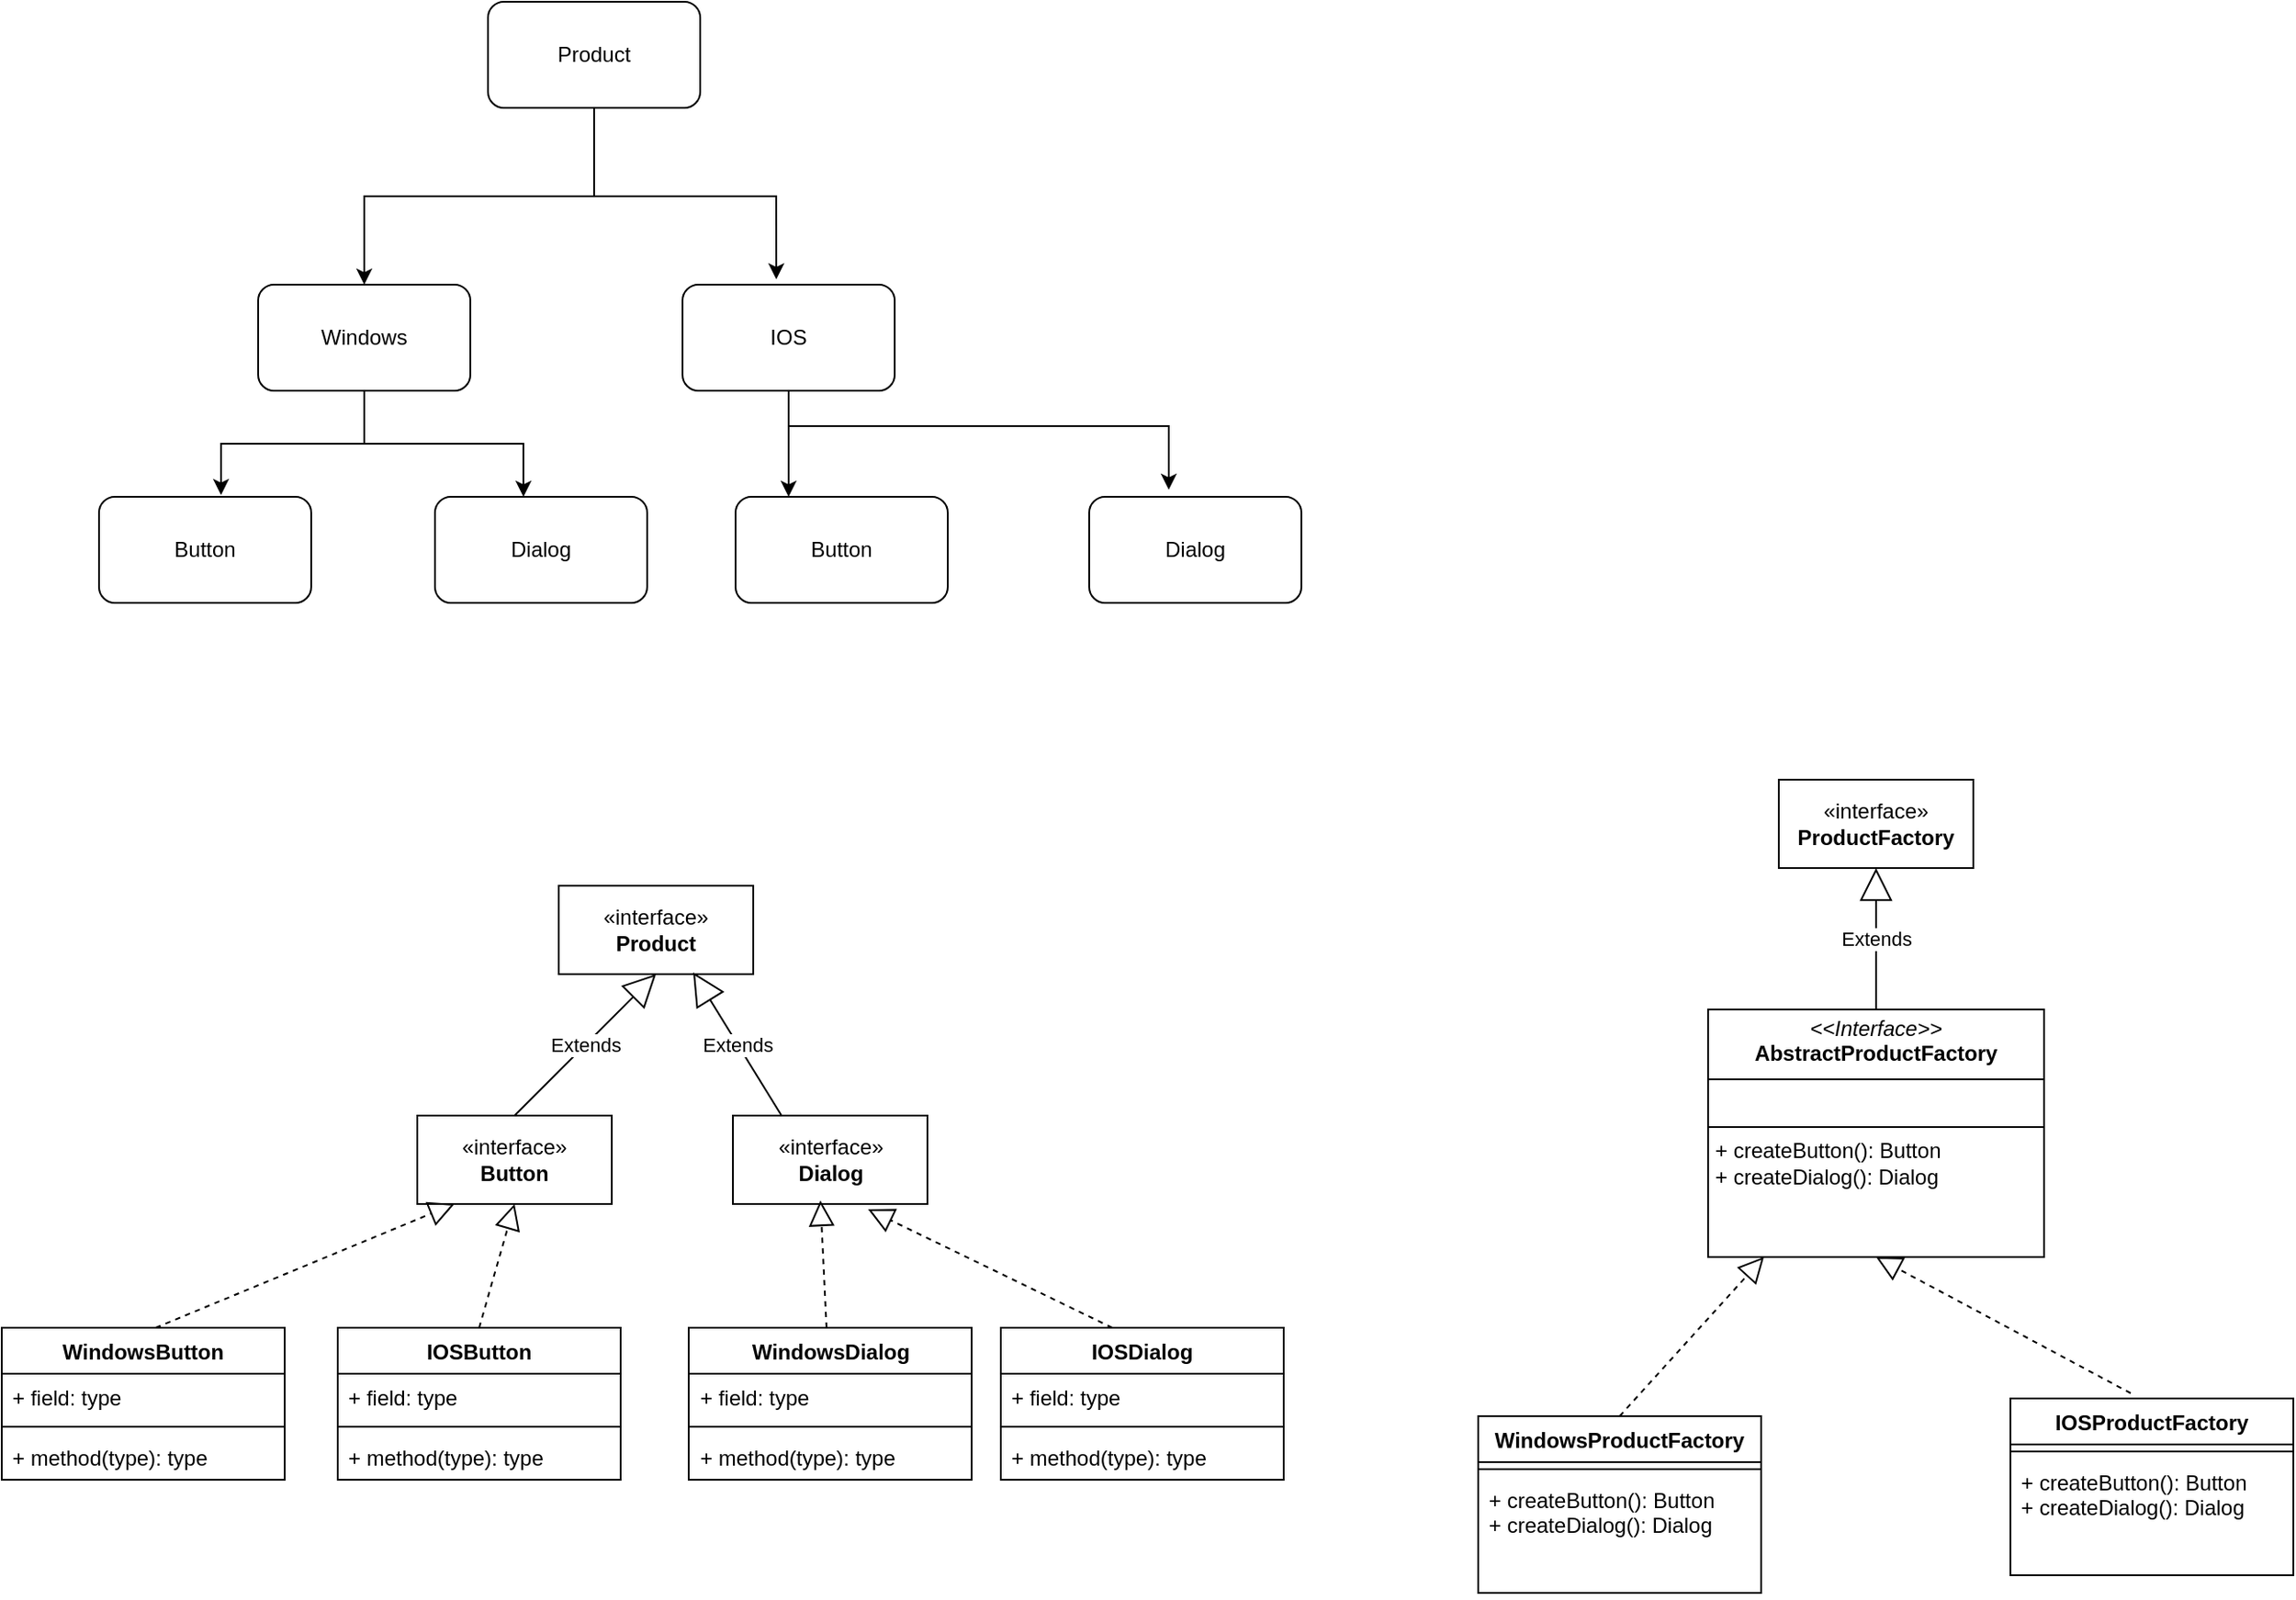 <mxfile version="22.1.22" type="embed" pages="2">
  <diagram name="Page-1" id="c0AX4I62sJQv-F1P4pSt">
    <mxGraphModel dx="1424" dy="1075" grid="1" gridSize="10" guides="1" tooltips="1" connect="1" arrows="1" fold="1" page="1" pageScale="1" pageWidth="827" pageHeight="1169" math="0" shadow="0">
      <root>
        <mxCell id="0" />
        <mxCell id="1" parent="0" />
        <mxCell id="D9j3uJAtiUEWLjG-KzUO-1" value="WindowsProductFactory" style="swimlane;fontStyle=1;align=center;verticalAlign=top;childLayout=stackLayout;horizontal=1;startSize=26;horizontalStack=0;resizeParent=1;resizeParentMax=0;resizeLast=0;collapsible=1;marginBottom=0;whiteSpace=wrap;html=1;" parent="1" vertex="1">
          <mxGeometry x="860" y="860" width="160" height="100" as="geometry" />
        </mxCell>
        <mxCell id="D9j3uJAtiUEWLjG-KzUO-3" value="" style="line;strokeWidth=1;fillColor=none;align=left;verticalAlign=middle;spacingTop=-1;spacingLeft=3;spacingRight=3;rotatable=0;labelPosition=right;points=[];portConstraint=eastwest;strokeColor=inherit;" parent="D9j3uJAtiUEWLjG-KzUO-1" vertex="1">
          <mxGeometry y="26" width="160" height="8" as="geometry" />
        </mxCell>
        <mxCell id="D9j3uJAtiUEWLjG-KzUO-4" value="+ createButton(): Button&lt;br&gt;+ createDialog(): Dialog" style="text;strokeColor=none;fillColor=none;align=left;verticalAlign=top;spacingLeft=4;spacingRight=4;overflow=hidden;rotatable=0;points=[[0,0.5],[1,0.5]];portConstraint=eastwest;whiteSpace=wrap;html=1;" parent="D9j3uJAtiUEWLjG-KzUO-1" vertex="1">
          <mxGeometry y="34" width="160" height="66" as="geometry" />
        </mxCell>
        <mxCell id="D9j3uJAtiUEWLjG-KzUO-5" value="«interface»&lt;br&gt;&lt;b&gt;Product&lt;/b&gt;" style="html=1;whiteSpace=wrap;" parent="1" vertex="1">
          <mxGeometry x="340" y="560" width="110" height="50" as="geometry" />
        </mxCell>
        <mxCell id="D9j3uJAtiUEWLjG-KzUO-6" value="Button" style="rounded=1;whiteSpace=wrap;html=1;" parent="1" vertex="1">
          <mxGeometry x="440" y="340" width="120" height="60" as="geometry" />
        </mxCell>
        <mxCell id="D9j3uJAtiUEWLjG-KzUO-9" value="" style="edgeStyle=orthogonalEdgeStyle;rounded=0;orthogonalLoop=1;jettySize=auto;html=1;" parent="1" source="D9j3uJAtiUEWLjG-KzUO-7" target="D9j3uJAtiUEWLjG-KzUO-8" edge="1">
          <mxGeometry relative="1" as="geometry">
            <Array as="points">
              <mxPoint x="360" y="170" />
              <mxPoint x="230" y="170" />
            </Array>
          </mxGeometry>
        </mxCell>
        <mxCell id="D9j3uJAtiUEWLjG-KzUO-10" style="edgeStyle=orthogonalEdgeStyle;rounded=0;orthogonalLoop=1;jettySize=auto;html=1;entryX=0.442;entryY=-0.05;entryDx=0;entryDy=0;entryPerimeter=0;" parent="1" source="D9j3uJAtiUEWLjG-KzUO-7" target="D9j3uJAtiUEWLjG-KzUO-12" edge="1">
          <mxGeometry relative="1" as="geometry">
            <mxPoint x="460" y="200" as="targetPoint" />
          </mxGeometry>
        </mxCell>
        <mxCell id="D9j3uJAtiUEWLjG-KzUO-7" value="Product" style="rounded=1;whiteSpace=wrap;html=1;" parent="1" vertex="1">
          <mxGeometry x="300" y="60" width="120" height="60" as="geometry" />
        </mxCell>
        <mxCell id="D9j3uJAtiUEWLjG-KzUO-8" value="Windows" style="rounded=1;whiteSpace=wrap;html=1;" parent="1" vertex="1">
          <mxGeometry x="170" y="220" width="120" height="60" as="geometry" />
        </mxCell>
        <mxCell id="D9j3uJAtiUEWLjG-KzUO-19" style="edgeStyle=orthogonalEdgeStyle;rounded=0;orthogonalLoop=1;jettySize=auto;html=1;entryX=0.25;entryY=0;entryDx=0;entryDy=0;" parent="1" source="D9j3uJAtiUEWLjG-KzUO-12" target="D9j3uJAtiUEWLjG-KzUO-6" edge="1">
          <mxGeometry relative="1" as="geometry" />
        </mxCell>
        <mxCell id="D9j3uJAtiUEWLjG-KzUO-12" value="IOS" style="rounded=1;whiteSpace=wrap;html=1;" parent="1" vertex="1">
          <mxGeometry x="410" y="220" width="120" height="60" as="geometry" />
        </mxCell>
        <mxCell id="D9j3uJAtiUEWLjG-KzUO-13" value="Button" style="rounded=1;whiteSpace=wrap;html=1;" parent="1" vertex="1">
          <mxGeometry x="80" y="340" width="120" height="60" as="geometry" />
        </mxCell>
        <mxCell id="D9j3uJAtiUEWLjG-KzUO-14" value="Dialog" style="rounded=1;whiteSpace=wrap;html=1;" parent="1" vertex="1">
          <mxGeometry x="270" y="340" width="120" height="60" as="geometry" />
        </mxCell>
        <mxCell id="D9j3uJAtiUEWLjG-KzUO-15" value="Dialog" style="rounded=1;whiteSpace=wrap;html=1;" parent="1" vertex="1">
          <mxGeometry x="640" y="340" width="120" height="60" as="geometry" />
        </mxCell>
        <mxCell id="D9j3uJAtiUEWLjG-KzUO-16" style="edgeStyle=orthogonalEdgeStyle;rounded=0;orthogonalLoop=1;jettySize=auto;html=1;entryX=0.575;entryY=-0.017;entryDx=0;entryDy=0;entryPerimeter=0;" parent="1" source="D9j3uJAtiUEWLjG-KzUO-8" target="D9j3uJAtiUEWLjG-KzUO-13" edge="1">
          <mxGeometry relative="1" as="geometry" />
        </mxCell>
        <mxCell id="D9j3uJAtiUEWLjG-KzUO-17" style="edgeStyle=orthogonalEdgeStyle;rounded=0;orthogonalLoop=1;jettySize=auto;html=1;entryX=0.417;entryY=0;entryDx=0;entryDy=0;entryPerimeter=0;" parent="1" source="D9j3uJAtiUEWLjG-KzUO-8" target="D9j3uJAtiUEWLjG-KzUO-14" edge="1">
          <mxGeometry relative="1" as="geometry" />
        </mxCell>
        <mxCell id="D9j3uJAtiUEWLjG-KzUO-18" style="edgeStyle=orthogonalEdgeStyle;rounded=0;orthogonalLoop=1;jettySize=auto;html=1;entryX=0.375;entryY=-0.067;entryDx=0;entryDy=0;entryPerimeter=0;" parent="1" source="D9j3uJAtiUEWLjG-KzUO-12" target="D9j3uJAtiUEWLjG-KzUO-15" edge="1">
          <mxGeometry relative="1" as="geometry">
            <Array as="points">
              <mxPoint x="470" y="300" />
              <mxPoint x="685" y="300" />
            </Array>
          </mxGeometry>
        </mxCell>
        <mxCell id="D9j3uJAtiUEWLjG-KzUO-20" value="«interface»&lt;br&gt;&lt;b&gt;ProductFactory&lt;/b&gt;" style="html=1;whiteSpace=wrap;" parent="1" vertex="1">
          <mxGeometry x="1030" y="500" width="110" height="50" as="geometry" />
        </mxCell>
        <mxCell id="D9j3uJAtiUEWLjG-KzUO-26" value="IOSProductFactory" style="swimlane;fontStyle=1;align=center;verticalAlign=top;childLayout=stackLayout;horizontal=1;startSize=26;horizontalStack=0;resizeParent=1;resizeParentMax=0;resizeLast=0;collapsible=1;marginBottom=0;whiteSpace=wrap;html=1;" parent="1" vertex="1">
          <mxGeometry x="1161" y="850" width="160" height="100" as="geometry" />
        </mxCell>
        <mxCell id="D9j3uJAtiUEWLjG-KzUO-28" value="" style="line;strokeWidth=1;fillColor=none;align=left;verticalAlign=middle;spacingTop=-1;spacingLeft=3;spacingRight=3;rotatable=0;labelPosition=right;points=[];portConstraint=eastwest;strokeColor=inherit;" parent="D9j3uJAtiUEWLjG-KzUO-26" vertex="1">
          <mxGeometry y="26" width="160" height="8" as="geometry" />
        </mxCell>
        <mxCell id="D9j3uJAtiUEWLjG-KzUO-29" value="+ createButton(): Button&lt;br&gt;+ createDialog(): Dialog" style="text;strokeColor=none;fillColor=none;align=left;verticalAlign=top;spacingLeft=4;spacingRight=4;overflow=hidden;rotatable=0;points=[[0,0.5],[1,0.5]];portConstraint=eastwest;whiteSpace=wrap;html=1;" parent="D9j3uJAtiUEWLjG-KzUO-26" vertex="1">
          <mxGeometry y="34" width="160" height="66" as="geometry" />
        </mxCell>
        <mxCell id="D9j3uJAtiUEWLjG-KzUO-31" value="&lt;p style=&quot;margin:0px;margin-top:4px;text-align:center;&quot;&gt;&lt;i&gt;&amp;lt;&amp;lt;Interface&amp;gt;&amp;gt;&lt;/i&gt;&lt;br&gt;&lt;span style=&quot;font-weight: 700;&quot;&gt;AbstractProductFactory&lt;/span&gt;&lt;br&gt;&lt;/p&gt;&lt;hr size=&quot;1&quot; style=&quot;border-style:solid;&quot;&gt;&lt;p style=&quot;margin:0px;margin-left:4px;&quot;&gt;&lt;br&gt;&lt;/p&gt;&lt;hr size=&quot;1&quot; style=&quot;border-style:solid;&quot;&gt;&lt;p style=&quot;margin:0px;margin-left:4px;&quot;&gt;+ createButton(): Button&lt;br&gt;+ createDialog(): Dialog&lt;/p&gt;" style="verticalAlign=top;align=left;overflow=fill;html=1;whiteSpace=wrap;" parent="1" vertex="1">
          <mxGeometry x="990" y="630" width="190" height="140" as="geometry" />
        </mxCell>
        <mxCell id="D9j3uJAtiUEWLjG-KzUO-32" value="" style="endArrow=block;dashed=1;endFill=0;endSize=12;html=1;rounded=0;exitX=0.5;exitY=0;exitDx=0;exitDy=0;" parent="1" source="D9j3uJAtiUEWLjG-KzUO-1" target="D9j3uJAtiUEWLjG-KzUO-31" edge="1">
          <mxGeometry width="160" relative="1" as="geometry">
            <mxPoint x="330" y="580" as="sourcePoint" />
            <mxPoint x="490" y="580" as="targetPoint" />
          </mxGeometry>
        </mxCell>
        <mxCell id="D9j3uJAtiUEWLjG-KzUO-33" value="" style="endArrow=block;dashed=1;endFill=0;endSize=12;html=1;rounded=0;entryX=0.5;entryY=1;entryDx=0;entryDy=0;exitX=0.425;exitY=-0.03;exitDx=0;exitDy=0;exitPerimeter=0;" parent="1" source="D9j3uJAtiUEWLjG-KzUO-26" target="D9j3uJAtiUEWLjG-KzUO-31" edge="1">
          <mxGeometry width="160" relative="1" as="geometry">
            <mxPoint x="490" y="850" as="sourcePoint" />
            <mxPoint x="558" y="773" as="targetPoint" />
          </mxGeometry>
        </mxCell>
        <mxCell id="D9j3uJAtiUEWLjG-KzUO-34" value="«interface»&lt;br&gt;&lt;b&gt;Button&lt;/b&gt;" style="html=1;whiteSpace=wrap;" parent="1" vertex="1">
          <mxGeometry x="260" y="690" width="110" height="50" as="geometry" />
        </mxCell>
        <mxCell id="D9j3uJAtiUEWLjG-KzUO-35" value="«interface»&lt;br&gt;&lt;b&gt;Dialog&lt;/b&gt;" style="html=1;whiteSpace=wrap;" parent="1" vertex="1">
          <mxGeometry x="438.5" y="690" width="110" height="50" as="geometry" />
        </mxCell>
        <mxCell id="D9j3uJAtiUEWLjG-KzUO-36" value="WindowsButton" style="swimlane;fontStyle=1;align=center;verticalAlign=top;childLayout=stackLayout;horizontal=1;startSize=26;horizontalStack=0;resizeParent=1;resizeParentMax=0;resizeLast=0;collapsible=1;marginBottom=0;whiteSpace=wrap;html=1;" parent="1" vertex="1">
          <mxGeometry x="25" y="810" width="160" height="86" as="geometry" />
        </mxCell>
        <mxCell id="D9j3uJAtiUEWLjG-KzUO-37" value="+ field: type" style="text;strokeColor=none;fillColor=none;align=left;verticalAlign=top;spacingLeft=4;spacingRight=4;overflow=hidden;rotatable=0;points=[[0,0.5],[1,0.5]];portConstraint=eastwest;whiteSpace=wrap;html=1;" parent="D9j3uJAtiUEWLjG-KzUO-36" vertex="1">
          <mxGeometry y="26" width="160" height="26" as="geometry" />
        </mxCell>
        <mxCell id="D9j3uJAtiUEWLjG-KzUO-38" value="" style="line;strokeWidth=1;fillColor=none;align=left;verticalAlign=middle;spacingTop=-1;spacingLeft=3;spacingRight=3;rotatable=0;labelPosition=right;points=[];portConstraint=eastwest;strokeColor=inherit;" parent="D9j3uJAtiUEWLjG-KzUO-36" vertex="1">
          <mxGeometry y="52" width="160" height="8" as="geometry" />
        </mxCell>
        <mxCell id="D9j3uJAtiUEWLjG-KzUO-39" value="+ method(type): type" style="text;strokeColor=none;fillColor=none;align=left;verticalAlign=top;spacingLeft=4;spacingRight=4;overflow=hidden;rotatable=0;points=[[0,0.5],[1,0.5]];portConstraint=eastwest;whiteSpace=wrap;html=1;" parent="D9j3uJAtiUEWLjG-KzUO-36" vertex="1">
          <mxGeometry y="60" width="160" height="26" as="geometry" />
        </mxCell>
        <mxCell id="D9j3uJAtiUEWLjG-KzUO-40" value="IOSButton" style="swimlane;fontStyle=1;align=center;verticalAlign=top;childLayout=stackLayout;horizontal=1;startSize=26;horizontalStack=0;resizeParent=1;resizeParentMax=0;resizeLast=0;collapsible=1;marginBottom=0;whiteSpace=wrap;html=1;" parent="1" vertex="1">
          <mxGeometry x="215" y="810" width="160" height="86" as="geometry" />
        </mxCell>
        <mxCell id="D9j3uJAtiUEWLjG-KzUO-41" value="+ field: type" style="text;strokeColor=none;fillColor=none;align=left;verticalAlign=top;spacingLeft=4;spacingRight=4;overflow=hidden;rotatable=0;points=[[0,0.5],[1,0.5]];portConstraint=eastwest;whiteSpace=wrap;html=1;" parent="D9j3uJAtiUEWLjG-KzUO-40" vertex="1">
          <mxGeometry y="26" width="160" height="26" as="geometry" />
        </mxCell>
        <mxCell id="D9j3uJAtiUEWLjG-KzUO-42" value="" style="line;strokeWidth=1;fillColor=none;align=left;verticalAlign=middle;spacingTop=-1;spacingLeft=3;spacingRight=3;rotatable=0;labelPosition=right;points=[];portConstraint=eastwest;strokeColor=inherit;" parent="D9j3uJAtiUEWLjG-KzUO-40" vertex="1">
          <mxGeometry y="52" width="160" height="8" as="geometry" />
        </mxCell>
        <mxCell id="D9j3uJAtiUEWLjG-KzUO-43" value="+ method(type): type" style="text;strokeColor=none;fillColor=none;align=left;verticalAlign=top;spacingLeft=4;spacingRight=4;overflow=hidden;rotatable=0;points=[[0,0.5],[1,0.5]];portConstraint=eastwest;whiteSpace=wrap;html=1;" parent="D9j3uJAtiUEWLjG-KzUO-40" vertex="1">
          <mxGeometry y="60" width="160" height="26" as="geometry" />
        </mxCell>
        <mxCell id="D9j3uJAtiUEWLjG-KzUO-44" value="Extends" style="endArrow=block;endSize=16;endFill=0;html=1;rounded=0;entryX=0.5;entryY=1;entryDx=0;entryDy=0;" parent="1" source="D9j3uJAtiUEWLjG-KzUO-31" target="D9j3uJAtiUEWLjG-KzUO-20" edge="1">
          <mxGeometry width="160" relative="1" as="geometry">
            <mxPoint x="1030" y="720" as="sourcePoint" />
            <mxPoint x="1190" y="720" as="targetPoint" />
          </mxGeometry>
        </mxCell>
        <mxCell id="D9j3uJAtiUEWLjG-KzUO-45" value="Extends" style="endArrow=block;endSize=16;endFill=0;html=1;rounded=0;entryX=0.5;entryY=1;entryDx=0;entryDy=0;exitX=0.5;exitY=0;exitDx=0;exitDy=0;" parent="1" source="D9j3uJAtiUEWLjG-KzUO-34" target="D9j3uJAtiUEWLjG-KzUO-5" edge="1">
          <mxGeometry width="160" relative="1" as="geometry">
            <mxPoint x="825" y="620" as="sourcePoint" />
            <mxPoint x="825" y="530" as="targetPoint" />
          </mxGeometry>
        </mxCell>
        <mxCell id="D9j3uJAtiUEWLjG-KzUO-46" value="Extends" style="endArrow=block;endSize=16;endFill=0;html=1;rounded=0;entryX=0.691;entryY=0.98;entryDx=0;entryDy=0;entryPerimeter=0;exitX=0.25;exitY=0;exitDx=0;exitDy=0;" parent="1" source="D9j3uJAtiUEWLjG-KzUO-35" target="D9j3uJAtiUEWLjG-KzUO-5" edge="1">
          <mxGeometry width="160" relative="1" as="geometry">
            <mxPoint x="835" y="630" as="sourcePoint" />
            <mxPoint x="835" y="540" as="targetPoint" />
          </mxGeometry>
        </mxCell>
        <mxCell id="D9j3uJAtiUEWLjG-KzUO-47" value="WindowsDialog" style="swimlane;fontStyle=1;align=center;verticalAlign=top;childLayout=stackLayout;horizontal=1;startSize=26;horizontalStack=0;resizeParent=1;resizeParentMax=0;resizeLast=0;collapsible=1;marginBottom=0;whiteSpace=wrap;html=1;" parent="1" vertex="1">
          <mxGeometry x="413.5" y="810" width="160" height="86" as="geometry" />
        </mxCell>
        <mxCell id="D9j3uJAtiUEWLjG-KzUO-48" value="+ field: type" style="text;strokeColor=none;fillColor=none;align=left;verticalAlign=top;spacingLeft=4;spacingRight=4;overflow=hidden;rotatable=0;points=[[0,0.5],[1,0.5]];portConstraint=eastwest;whiteSpace=wrap;html=1;" parent="D9j3uJAtiUEWLjG-KzUO-47" vertex="1">
          <mxGeometry y="26" width="160" height="26" as="geometry" />
        </mxCell>
        <mxCell id="D9j3uJAtiUEWLjG-KzUO-49" value="" style="line;strokeWidth=1;fillColor=none;align=left;verticalAlign=middle;spacingTop=-1;spacingLeft=3;spacingRight=3;rotatable=0;labelPosition=right;points=[];portConstraint=eastwest;strokeColor=inherit;" parent="D9j3uJAtiUEWLjG-KzUO-47" vertex="1">
          <mxGeometry y="52" width="160" height="8" as="geometry" />
        </mxCell>
        <mxCell id="D9j3uJAtiUEWLjG-KzUO-50" value="+ method(type): type" style="text;strokeColor=none;fillColor=none;align=left;verticalAlign=top;spacingLeft=4;spacingRight=4;overflow=hidden;rotatable=0;points=[[0,0.5],[1,0.5]];portConstraint=eastwest;whiteSpace=wrap;html=1;" parent="D9j3uJAtiUEWLjG-KzUO-47" vertex="1">
          <mxGeometry y="60" width="160" height="26" as="geometry" />
        </mxCell>
        <mxCell id="D9j3uJAtiUEWLjG-KzUO-51" value="IOSDialog" style="swimlane;fontStyle=1;align=center;verticalAlign=top;childLayout=stackLayout;horizontal=1;startSize=26;horizontalStack=0;resizeParent=1;resizeParentMax=0;resizeLast=0;collapsible=1;marginBottom=0;whiteSpace=wrap;html=1;" parent="1" vertex="1">
          <mxGeometry x="590" y="810" width="160" height="86" as="geometry" />
        </mxCell>
        <mxCell id="D9j3uJAtiUEWLjG-KzUO-52" value="+ field: type" style="text;strokeColor=none;fillColor=none;align=left;verticalAlign=top;spacingLeft=4;spacingRight=4;overflow=hidden;rotatable=0;points=[[0,0.5],[1,0.5]];portConstraint=eastwest;whiteSpace=wrap;html=1;" parent="D9j3uJAtiUEWLjG-KzUO-51" vertex="1">
          <mxGeometry y="26" width="160" height="26" as="geometry" />
        </mxCell>
        <mxCell id="D9j3uJAtiUEWLjG-KzUO-53" value="" style="line;strokeWidth=1;fillColor=none;align=left;verticalAlign=middle;spacingTop=-1;spacingLeft=3;spacingRight=3;rotatable=0;labelPosition=right;points=[];portConstraint=eastwest;strokeColor=inherit;" parent="D9j3uJAtiUEWLjG-KzUO-51" vertex="1">
          <mxGeometry y="52" width="160" height="8" as="geometry" />
        </mxCell>
        <mxCell id="D9j3uJAtiUEWLjG-KzUO-54" value="+ method(type): type" style="text;strokeColor=none;fillColor=none;align=left;verticalAlign=top;spacingLeft=4;spacingRight=4;overflow=hidden;rotatable=0;points=[[0,0.5],[1,0.5]];portConstraint=eastwest;whiteSpace=wrap;html=1;" parent="D9j3uJAtiUEWLjG-KzUO-51" vertex="1">
          <mxGeometry y="60" width="160" height="26" as="geometry" />
        </mxCell>
        <mxCell id="D9j3uJAtiUEWLjG-KzUO-56" value="" style="endArrow=block;dashed=1;endFill=0;endSize=12;html=1;rounded=0;entryX=0.191;entryY=1;entryDx=0;entryDy=0;entryPerimeter=0;exitX=0.544;exitY=0;exitDx=0;exitDy=0;exitPerimeter=0;" parent="1" source="D9j3uJAtiUEWLjG-KzUO-36" target="D9j3uJAtiUEWLjG-KzUO-34" edge="1">
          <mxGeometry width="160" relative="1" as="geometry">
            <mxPoint x="330" y="730" as="sourcePoint" />
            <mxPoint x="490" y="730" as="targetPoint" />
          </mxGeometry>
        </mxCell>
        <mxCell id="D9j3uJAtiUEWLjG-KzUO-61" value="" style="endArrow=block;dashed=1;endFill=0;endSize=12;html=1;rounded=0;entryX=0.5;entryY=1;entryDx=0;entryDy=0;exitX=0.5;exitY=0;exitDx=0;exitDy=0;" parent="1" source="D9j3uJAtiUEWLjG-KzUO-40" target="D9j3uJAtiUEWLjG-KzUO-34" edge="1">
          <mxGeometry width="160" relative="1" as="geometry">
            <mxPoint x="122" y="820" as="sourcePoint" />
            <mxPoint x="291" y="750" as="targetPoint" />
          </mxGeometry>
        </mxCell>
        <mxCell id="D9j3uJAtiUEWLjG-KzUO-62" value="" style="endArrow=block;dashed=1;endFill=0;endSize=12;html=1;rounded=0;entryX=0.45;entryY=0.96;entryDx=0;entryDy=0;entryPerimeter=0;" parent="1" source="D9j3uJAtiUEWLjG-KzUO-47" target="D9j3uJAtiUEWLjG-KzUO-35" edge="1">
          <mxGeometry width="160" relative="1" as="geometry">
            <mxPoint x="132" y="830" as="sourcePoint" />
            <mxPoint x="301" y="760" as="targetPoint" />
          </mxGeometry>
        </mxCell>
        <mxCell id="D9j3uJAtiUEWLjG-KzUO-63" value="" style="endArrow=block;dashed=1;endFill=0;endSize=12;html=1;rounded=0;entryX=0.695;entryY=1.06;entryDx=0;entryDy=0;entryPerimeter=0;exitX=0.394;exitY=0;exitDx=0;exitDy=0;exitPerimeter=0;" parent="1" source="D9j3uJAtiUEWLjG-KzUO-51" target="D9j3uJAtiUEWLjG-KzUO-35" edge="1">
          <mxGeometry width="160" relative="1" as="geometry">
            <mxPoint x="142" y="840" as="sourcePoint" />
            <mxPoint x="311" y="770" as="targetPoint" />
          </mxGeometry>
        </mxCell>
      </root>
    </mxGraphModel>
  </diagram>
  <diagram id="lbQ0tp2sqJaABvqRJdpR" name="Page-2">
    <mxGraphModel dx="2251" dy="2244" grid="1" gridSize="10" guides="1" tooltips="1" connect="1" arrows="1" fold="1" page="1" pageScale="1" pageWidth="827" pageHeight="1169" math="0" shadow="0">
      <root>
        <mxCell id="0" />
        <mxCell id="1" parent="0" />
        <mxCell id="JX_C7bfePSjkp8sJBlwK-1" value="ParkingSlot" style="swimlane;fontStyle=1;align=center;verticalAlign=top;childLayout=stackLayout;horizontal=1;startSize=26;horizontalStack=0;resizeParent=1;resizeParentMax=0;resizeLast=0;collapsible=1;marginBottom=0;whiteSpace=wrap;html=1;" parent="1" vertex="1">
          <mxGeometry x="44" y="540" width="216" height="210" as="geometry">
            <mxRectangle x="254" y="500" width="100" height="30" as="alternateBounds" />
          </mxGeometry>
        </mxCell>
        <mxCell id="JX_C7bfePSjkp8sJBlwK-2" value="-assigned: boolean&lt;div&gt;-available: boolean&lt;/div&gt;&lt;div&gt;-level : int&amp;nbsp;&lt;/div&gt;&lt;div&gt;- location: Location&amp;nbsp;&lt;/div&gt;&lt;div&gt;- Vehicle: vehicle&lt;/div&gt;&lt;div&gt;-id: UUID&lt;/div&gt;" style="text;strokeColor=none;fillColor=none;align=left;verticalAlign=top;spacingLeft=4;spacingRight=4;overflow=hidden;rotatable=0;points=[[0,0.5],[1,0.5]];portConstraint=eastwest;whiteSpace=wrap;html=1;" parent="JX_C7bfePSjkp8sJBlwK-1" vertex="1">
          <mxGeometry y="26" width="216" height="94" as="geometry" />
        </mxCell>
        <mxCell id="JX_C7bfePSjkp8sJBlwK-3" value="" style="line;strokeWidth=1;fillColor=none;align=left;verticalAlign=middle;spacingTop=-1;spacingLeft=3;spacingRight=3;rotatable=0;labelPosition=right;points=[];portConstraint=eastwest;strokeColor=inherit;" parent="JX_C7bfePSjkp8sJBlwK-1" vertex="1">
          <mxGeometry y="120" width="216" height="18" as="geometry" />
        </mxCell>
        <mxCell id="JX_C7bfePSjkp8sJBlwK-4" value="-assign(): boolean&lt;div&gt;-park(): void&lt;/div&gt;&lt;div&gt;+coordinates(): Location&lt;/div&gt;&lt;div&gt;+isavailable(): boolean&lt;/div&gt;" style="text;strokeColor=none;fillColor=none;align=left;verticalAlign=top;spacingLeft=4;spacingRight=4;overflow=hidden;rotatable=0;points=[[0,0.5],[1,0.5]];portConstraint=eastwest;whiteSpace=wrap;html=1;" parent="JX_C7bfePSjkp8sJBlwK-1" vertex="1">
          <mxGeometry y="138" width="216" height="72" as="geometry" />
        </mxCell>
        <mxCell id="JX_C7bfePSjkp8sJBlwK-5" value="Location" style="swimlane;fontStyle=1;align=center;verticalAlign=top;childLayout=stackLayout;horizontal=1;startSize=26;horizontalStack=0;resizeParent=1;resizeParentMax=0;resizeLast=0;collapsible=1;marginBottom=0;whiteSpace=wrap;html=1;" parent="1" vertex="1">
          <mxGeometry x="84" y="320" width="160" height="124" as="geometry" />
        </mxCell>
        <mxCell id="JX_C7bfePSjkp8sJBlwK-6" value="-xCoord: int&lt;div&gt;-yCoord: int&lt;/div&gt;" style="text;strokeColor=none;fillColor=none;align=left;verticalAlign=top;spacingLeft=4;spacingRight=4;overflow=hidden;rotatable=0;points=[[0,0.5],[1,0.5]];portConstraint=eastwest;whiteSpace=wrap;html=1;" parent="JX_C7bfePSjkp8sJBlwK-5" vertex="1">
          <mxGeometry y="26" width="160" height="64" as="geometry" />
        </mxCell>
        <mxCell id="JX_C7bfePSjkp8sJBlwK-7" value="" style="line;strokeWidth=1;fillColor=none;align=left;verticalAlign=middle;spacingTop=-1;spacingLeft=3;spacingRight=3;rotatable=0;labelPosition=right;points=[];portConstraint=eastwest;strokeColor=inherit;" parent="JX_C7bfePSjkp8sJBlwK-5" vertex="1">
          <mxGeometry y="90" width="160" height="8" as="geometry" />
        </mxCell>
        <mxCell id="JX_C7bfePSjkp8sJBlwK-8" value="+ method(type): type" style="text;strokeColor=none;fillColor=none;align=left;verticalAlign=top;spacingLeft=4;spacingRight=4;overflow=hidden;rotatable=0;points=[[0,0.5],[1,0.5]];portConstraint=eastwest;whiteSpace=wrap;html=1;" parent="JX_C7bfePSjkp8sJBlwK-5" vertex="1">
          <mxGeometry y="98" width="160" height="26" as="geometry" />
        </mxCell>
        <mxCell id="JX_C7bfePSjkp8sJBlwK-9" value="ParkingSlotManager" style="swimlane;fontStyle=1;align=center;verticalAlign=top;childLayout=stackLayout;horizontal=1;startSize=26;horizontalStack=0;resizeParent=1;resizeParentMax=0;resizeLast=0;collapsible=1;marginBottom=0;whiteSpace=wrap;html=1;" parent="1" vertex="1">
          <mxGeometry x="350" y="500" width="210" height="140" as="geometry" />
        </mxCell>
        <mxCell id="JX_C7bfePSjkp8sJBlwK-10" value="-parkingSlots: Map&amp;lt;Integer,List&amp;lt;ParkingSlot&amp;gt;&amp;gt;" style="text;strokeColor=none;fillColor=none;align=left;verticalAlign=top;spacingLeft=4;spacingRight=4;overflow=hidden;rotatable=0;points=[[0,0.5],[1,0.5]];portConstraint=eastwest;whiteSpace=wrap;html=1;" parent="JX_C7bfePSjkp8sJBlwK-9" vertex="1">
          <mxGeometry y="26" width="210" height="54" as="geometry" />
        </mxCell>
        <mxCell id="JX_C7bfePSjkp8sJBlwK-11" value="" style="line;strokeWidth=1;fillColor=none;align=left;verticalAlign=middle;spacingTop=-1;spacingLeft=3;spacingRight=3;rotatable=0;labelPosition=right;points=[];portConstraint=eastwest;strokeColor=inherit;" parent="JX_C7bfePSjkp8sJBlwK-9" vertex="1">
          <mxGeometry y="80" width="210" height="8" as="geometry" />
        </mxCell>
        <mxCell id="JX_C7bfePSjkp8sJBlwK-12" value="+ getParkings(int): List&amp;lt;ParkingSlot&amp;gt;&lt;div&gt;+getEmptySlotsCount(int): int&lt;/div&gt;" style="text;strokeColor=none;fillColor=none;align=left;verticalAlign=top;spacingLeft=4;spacingRight=4;overflow=hidden;rotatable=0;points=[[0,0.5],[1,0.5]];portConstraint=eastwest;whiteSpace=wrap;html=1;" parent="JX_C7bfePSjkp8sJBlwK-9" vertex="1">
          <mxGeometry y="88" width="210" height="52" as="geometry" />
        </mxCell>
        <mxCell id="JX_C7bfePSjkp8sJBlwK-13" value="NearestParkingStrategy" style="swimlane;fontStyle=1;align=center;verticalAlign=top;childLayout=stackLayout;horizontal=1;startSize=26;horizontalStack=0;resizeParent=1;resizeParentMax=0;resizeLast=0;collapsible=1;marginBottom=0;whiteSpace=wrap;html=1;" parent="1" vertex="1">
          <mxGeometry x="414" y="850" width="220" height="74" as="geometry" />
        </mxCell>
        <mxCell id="JX_C7bfePSjkp8sJBlwK-15" value="" style="line;strokeWidth=1;fillColor=none;align=left;verticalAlign=middle;spacingTop=-1;spacingLeft=3;spacingRight=3;rotatable=0;labelPosition=right;points=[];portConstraint=eastwest;strokeColor=inherit;" parent="JX_C7bfePSjkp8sJBlwK-13" vertex="1">
          <mxGeometry y="26" width="220" height="8" as="geometry" />
        </mxCell>
        <mxCell id="JX_C7bfePSjkp8sJBlwK-16" value="+ assign(ParkingRequest):ParkingSlot" style="text;strokeColor=none;fillColor=none;align=left;verticalAlign=top;spacingLeft=4;spacingRight=4;overflow=hidden;rotatable=0;points=[[0,0.5],[1,0.5]];portConstraint=eastwest;whiteSpace=wrap;html=1;" parent="JX_C7bfePSjkp8sJBlwK-13" vertex="1">
          <mxGeometry y="34" width="220" height="40" as="geometry" />
        </mxCell>
        <mxCell id="JX_C7bfePSjkp8sJBlwK-18" value="&lt;p style=&quot;margin:0px;margin-top:4px;text-align:center;&quot;&gt;&lt;i&gt;&amp;lt;&amp;lt;Interface&amp;gt;&amp;gt;&lt;/i&gt;&lt;br&gt;&lt;b&gt;ParkingStrategy&lt;/b&gt;&lt;br&gt;&lt;/p&gt;&lt;hr size=&quot;1&quot; style=&quot;border-style:solid;&quot;&gt;&lt;p style=&quot;margin:0px;margin-left:4px;&quot;&gt;&lt;/p&gt;&lt;p style=&quot;margin:0px;margin-left:4px;&quot;&gt;+ assign(ParkingRequest):&amp;nbsp;&lt;span style=&quot;background-color: initial;&quot;&gt;ParkingSlot&lt;/span&gt;&lt;br&gt;&lt;/p&gt;" style="verticalAlign=top;align=left;overflow=fill;html=1;whiteSpace=wrap;" parent="1" vertex="1">
          <mxGeometry x="570" y="685" width="190" height="75" as="geometry" />
        </mxCell>
        <mxCell id="JX_C7bfePSjkp8sJBlwK-19" value="ParkingRequest" style="swimlane;fontStyle=1;align=center;verticalAlign=top;childLayout=stackLayout;horizontal=1;startSize=26;horizontalStack=0;resizeParent=1;resizeParentMax=0;resizeLast=0;collapsible=1;marginBottom=0;whiteSpace=wrap;html=1;" parent="1" vertex="1">
          <mxGeometry x="1000" y="260" width="160" height="88" as="geometry" />
        </mxCell>
        <mxCell id="JX_C7bfePSjkp8sJBlwK-20" value="-level: int&lt;div&gt;-location: Location&lt;/div&gt;&lt;div&gt;&lt;br&gt;&lt;/div&gt;" style="text;strokeColor=none;fillColor=none;align=left;verticalAlign=top;spacingLeft=4;spacingRight=4;overflow=hidden;rotatable=0;points=[[0,0.5],[1,0.5]];portConstraint=eastwest;whiteSpace=wrap;html=1;" parent="JX_C7bfePSjkp8sJBlwK-19" vertex="1">
          <mxGeometry y="26" width="160" height="54" as="geometry" />
        </mxCell>
        <mxCell id="JX_C7bfePSjkp8sJBlwK-21" value="" style="line;strokeWidth=1;fillColor=none;align=left;verticalAlign=middle;spacingTop=-1;spacingLeft=3;spacingRight=3;rotatable=0;labelPosition=right;points=[];portConstraint=eastwest;strokeColor=inherit;" parent="JX_C7bfePSjkp8sJBlwK-19" vertex="1">
          <mxGeometry y="80" width="160" height="8" as="geometry" />
        </mxCell>
        <mxCell id="JX_C7bfePSjkp8sJBlwK-27" value="" style="endArrow=block;dashed=1;endFill=0;endSize=12;html=1;rounded=0;entryX=0.25;entryY=1;entryDx=0;entryDy=0;exitX=0.423;exitY=-0.042;exitDx=0;exitDy=0;exitPerimeter=0;" parent="1" source="JX_C7bfePSjkp8sJBlwK-13" target="JX_C7bfePSjkp8sJBlwK-18" edge="1">
          <mxGeometry width="160" relative="1" as="geometry">
            <mxPoint x="330" y="710" as="sourcePoint" />
            <mxPoint x="490" y="710" as="targetPoint" />
          </mxGeometry>
        </mxCell>
        <mxCell id="JX_C7bfePSjkp8sJBlwK-28" value="Strategy Pattern" style="ellipse;whiteSpace=wrap;html=1;" parent="1" vertex="1">
          <mxGeometry x="880" y="710" width="90" height="50" as="geometry" />
        </mxCell>
        <mxCell id="JX_C7bfePSjkp8sJBlwK-29" value="Singelton" style="ellipse;whiteSpace=wrap;html=1;" parent="1" vertex="1">
          <mxGeometry x="1140" y="530" width="90" height="50" as="geometry" />
        </mxCell>
        <mxCell id="JX_C7bfePSjkp8sJBlwK-30" value="Facade" style="ellipse;whiteSpace=wrap;html=1;" parent="1" vertex="1">
          <mxGeometry x="980" y="440" width="90" height="50" as="geometry" />
        </mxCell>
        <mxCell id="JX_C7bfePSjkp8sJBlwK-31" value="ParkingSlotBooking" style="swimlane;fontStyle=1;align=center;verticalAlign=top;childLayout=stackLayout;horizontal=1;startSize=26;horizontalStack=0;resizeParent=1;resizeParentMax=0;resizeLast=0;collapsible=1;marginBottom=0;whiteSpace=wrap;html=1;" parent="1" vertex="1">
          <mxGeometry x="700" y="377" width="230" height="176" as="geometry" />
        </mxCell>
        <mxCell id="JX_C7bfePSjkp8sJBlwK-32" value="&lt;span style=&quot;text-align: center;&quot;&gt;- parkingStrategy: ParkingStrategy&lt;/span&gt;&lt;div&gt;&lt;span style=&quot;text-align: center;&quot;&gt;&amp;nbsp;feeStrategy: FeeStrategy&lt;/span&gt;&lt;/div&gt;" style="text;strokeColor=none;fillColor=none;align=left;verticalAlign=top;spacingLeft=4;spacingRight=4;overflow=hidden;rotatable=0;points=[[0,0.5],[1,0.5]];portConstraint=eastwest;whiteSpace=wrap;html=1;" parent="JX_C7bfePSjkp8sJBlwK-31" vertex="1">
          <mxGeometry y="26" width="230" height="62" as="geometry" />
        </mxCell>
        <mxCell id="JX_C7bfePSjkp8sJBlwK-33" value="" style="line;strokeWidth=1;fillColor=none;align=left;verticalAlign=middle;spacingTop=-1;spacingLeft=3;spacingRight=3;rotatable=0;labelPosition=right;points=[];portConstraint=eastwest;strokeColor=inherit;" parent="JX_C7bfePSjkp8sJBlwK-31" vertex="1">
          <mxGeometry y="88" width="230" height="8" as="geometry" />
        </mxCell>
        <mxCell id="JX_C7bfePSjkp8sJBlwK-34" value="+park(ParkingRequest):Ticket&lt;div&gt;+exit(UUID): boolean&lt;/div&gt;&lt;div&gt;+fees(Ticket): double&lt;/div&gt;&lt;div&gt;+availableSlots(int): int&lt;/div&gt;" style="text;strokeColor=none;fillColor=none;align=left;verticalAlign=top;spacingLeft=4;spacingRight=4;overflow=hidden;rotatable=0;points=[[0,0.5],[1,0.5]];portConstraint=eastwest;whiteSpace=wrap;html=1;" parent="JX_C7bfePSjkp8sJBlwK-31" vertex="1">
          <mxGeometry y="96" width="230" height="80" as="geometry" />
        </mxCell>
        <mxCell id="JX_C7bfePSjkp8sJBlwK-35" value="RandomParkingStrategy" style="swimlane;fontStyle=1;align=center;verticalAlign=top;childLayout=stackLayout;horizontal=1;startSize=26;horizontalStack=0;resizeParent=1;resizeParentMax=0;resizeLast=0;collapsible=1;marginBottom=0;whiteSpace=wrap;html=1;" parent="1" vertex="1">
          <mxGeometry x="680" y="840" width="160" height="84" as="geometry" />
        </mxCell>
        <mxCell id="JX_C7bfePSjkp8sJBlwK-37" value="" style="line;strokeWidth=1;fillColor=none;align=left;verticalAlign=middle;spacingTop=-1;spacingLeft=3;spacingRight=3;rotatable=0;labelPosition=right;points=[];portConstraint=eastwest;strokeColor=inherit;" parent="JX_C7bfePSjkp8sJBlwK-35" vertex="1">
          <mxGeometry y="26" width="160" height="8" as="geometry" />
        </mxCell>
        <mxCell id="JX_C7bfePSjkp8sJBlwK-38" value="+ assign(ParkingRequest): ParkingSlot" style="text;strokeColor=none;fillColor=none;align=left;verticalAlign=top;spacingLeft=4;spacingRight=4;overflow=hidden;rotatable=0;points=[[0,0.5],[1,0.5]];portConstraint=eastwest;whiteSpace=wrap;html=1;" parent="JX_C7bfePSjkp8sJBlwK-35" vertex="1">
          <mxGeometry y="34" width="160" height="50" as="geometry" />
        </mxCell>
        <mxCell id="JX_C7bfePSjkp8sJBlwK-39" value="" style="endArrow=block;dashed=1;endFill=0;endSize=12;html=1;rounded=0;entryX=0.825;entryY=1.029;entryDx=0;entryDy=0;entryPerimeter=0;exitX=0.578;exitY=-0.03;exitDx=0;exitDy=0;exitPerimeter=0;" parent="1" source="JX_C7bfePSjkp8sJBlwK-35" target="JX_C7bfePSjkp8sJBlwK-18" edge="1">
          <mxGeometry width="160" relative="1" as="geometry">
            <mxPoint x="600" y="810" as="sourcePoint" />
            <mxPoint x="760" y="810" as="targetPoint" />
          </mxGeometry>
        </mxCell>
        <mxCell id="JX_C7bfePSjkp8sJBlwK-40" value="scheduledChecker" style="swimlane;fontStyle=1;align=center;verticalAlign=top;childLayout=stackLayout;horizontal=1;startSize=26;horizontalStack=0;resizeParent=1;resizeParentMax=0;resizeLast=0;collapsible=1;marginBottom=0;whiteSpace=wrap;html=1;" parent="1" vertex="1">
          <mxGeometry x="-310" y="980" width="160" height="86" as="geometry" />
        </mxCell>
        <mxCell id="JX_C7bfePSjkp8sJBlwK-41" value="+List&amp;lt;ParkingSlot&amp;gt;: type" style="text;strokeColor=none;fillColor=none;align=left;verticalAlign=top;spacingLeft=4;spacingRight=4;overflow=hidden;rotatable=0;points=[[0,0.5],[1,0.5]];portConstraint=eastwest;whiteSpace=wrap;html=1;" parent="JX_C7bfePSjkp8sJBlwK-40" vertex="1">
          <mxGeometry y="26" width="160" height="26" as="geometry" />
        </mxCell>
        <mxCell id="JX_C7bfePSjkp8sJBlwK-42" value="" style="line;strokeWidth=1;fillColor=none;align=left;verticalAlign=middle;spacingTop=-1;spacingLeft=3;spacingRight=3;rotatable=0;labelPosition=right;points=[];portConstraint=eastwest;strokeColor=inherit;" parent="JX_C7bfePSjkp8sJBlwK-40" vertex="1">
          <mxGeometry y="52" width="160" height="8" as="geometry" />
        </mxCell>
        <mxCell id="JX_C7bfePSjkp8sJBlwK-43" value="+ method(type): type" style="text;strokeColor=none;fillColor=none;align=left;verticalAlign=top;spacingLeft=4;spacingRight=4;overflow=hidden;rotatable=0;points=[[0,0.5],[1,0.5]];portConstraint=eastwest;whiteSpace=wrap;html=1;" parent="JX_C7bfePSjkp8sJBlwK-40" vertex="1">
          <mxGeometry y="60" width="160" height="26" as="geometry" />
        </mxCell>
        <mxCell id="JX_C7bfePSjkp8sJBlwK-44" value="&lt;p style=&quot;margin:0px;margin-top:4px;text-align:center;&quot;&gt;&lt;i&gt;&amp;lt;&amp;lt;Interface&amp;gt;&amp;gt;&lt;/i&gt;&lt;br&gt;&lt;b&gt;FeeStrategy&lt;/b&gt;&lt;/p&gt;&lt;hr size=&quot;1&quot; style=&quot;border-style:solid;&quot;&gt;&lt;p style=&quot;margin:0px;margin-left:4px;&quot;&gt;&lt;br&gt;&lt;/p&gt;&lt;hr size=&quot;1&quot; style=&quot;border-style:solid;&quot;&gt;&lt;p style=&quot;margin:0px;margin-left:4px;&quot;&gt;+ calculate(Ticket): double&lt;/p&gt;" style="verticalAlign=top;align=left;overflow=fill;html=1;whiteSpace=wrap;" parent="1" vertex="1">
          <mxGeometry x="1040" y="720" width="190" height="140" as="geometry" />
        </mxCell>
        <mxCell id="JX_C7bfePSjkp8sJBlwK-45" value="PeakHourStrategy" style="swimlane;fontStyle=1;align=center;verticalAlign=top;childLayout=stackLayout;horizontal=1;startSize=26;horizontalStack=0;resizeParent=1;resizeParentMax=0;resizeLast=0;collapsible=1;marginBottom=0;whiteSpace=wrap;html=1;" parent="1" vertex="1">
          <mxGeometry x="960" y="950" width="160" height="60" as="geometry" />
        </mxCell>
        <mxCell id="JX_C7bfePSjkp8sJBlwK-47" value="" style="line;strokeWidth=1;fillColor=none;align=left;verticalAlign=middle;spacingTop=-1;spacingLeft=3;spacingRight=3;rotatable=0;labelPosition=right;points=[];portConstraint=eastwest;strokeColor=inherit;" parent="JX_C7bfePSjkp8sJBlwK-45" vertex="1">
          <mxGeometry y="26" width="160" height="8" as="geometry" />
        </mxCell>
        <mxCell id="JX_C7bfePSjkp8sJBlwK-48" value="+ calculate(Ticket): double" style="text;strokeColor=none;fillColor=none;align=left;verticalAlign=top;spacingLeft=4;spacingRight=4;overflow=hidden;rotatable=0;points=[[0,0.5],[1,0.5]];portConstraint=eastwest;whiteSpace=wrap;html=1;" parent="JX_C7bfePSjkp8sJBlwK-45" vertex="1">
          <mxGeometry y="34" width="160" height="26" as="geometry" />
        </mxCell>
        <mxCell id="JX_C7bfePSjkp8sJBlwK-49" value="HourlyFixedStrategy" style="swimlane;fontStyle=1;align=center;verticalAlign=top;childLayout=stackLayout;horizontal=1;startSize=26;horizontalStack=0;resizeParent=1;resizeParentMax=0;resizeLast=0;collapsible=1;marginBottom=0;whiteSpace=wrap;html=1;" parent="1" vertex="1">
          <mxGeometry x="1200" y="950" width="160" height="60" as="geometry" />
        </mxCell>
        <mxCell id="JX_C7bfePSjkp8sJBlwK-51" value="" style="line;strokeWidth=1;fillColor=none;align=left;verticalAlign=middle;spacingTop=-1;spacingLeft=3;spacingRight=3;rotatable=0;labelPosition=right;points=[];portConstraint=eastwest;strokeColor=inherit;" parent="JX_C7bfePSjkp8sJBlwK-49" vertex="1">
          <mxGeometry y="26" width="160" height="8" as="geometry" />
        </mxCell>
        <mxCell id="JX_C7bfePSjkp8sJBlwK-52" value="+ calculate(Ticket): double" style="text;strokeColor=none;fillColor=none;align=left;verticalAlign=top;spacingLeft=4;spacingRight=4;overflow=hidden;rotatable=0;points=[[0,0.5],[1,0.5]];portConstraint=eastwest;whiteSpace=wrap;html=1;" parent="JX_C7bfePSjkp8sJBlwK-49" vertex="1">
          <mxGeometry y="34" width="160" height="26" as="geometry" />
        </mxCell>
        <mxCell id="JX_C7bfePSjkp8sJBlwK-53" value="Ticket" style="swimlane;fontStyle=1;align=center;verticalAlign=top;childLayout=stackLayout;horizontal=1;startSize=26;horizontalStack=0;resizeParent=1;resizeParentMax=0;resizeLast=0;collapsible=1;marginBottom=0;whiteSpace=wrap;html=1;" parent="1" vertex="1">
          <mxGeometry x="112" y="110" width="160" height="164" as="geometry" />
        </mxCell>
        <mxCell id="JX_C7bfePSjkp8sJBlwK-54" value="- entryTime: DateTime&lt;div&gt;- id: UUID&lt;/div&gt;&lt;div&gt;- completed: boolean&lt;br&gt;-vehicle:Vehicle&lt;/div&gt;&lt;div&gt;-location:Location&lt;/div&gt;&lt;div&gt;-parkingId: UUID&lt;/div&gt;" style="text;strokeColor=none;fillColor=none;align=left;verticalAlign=top;spacingLeft=4;spacingRight=4;overflow=hidden;rotatable=0;points=[[0,0.5],[1,0.5]];portConstraint=eastwest;whiteSpace=wrap;html=1;" parent="JX_C7bfePSjkp8sJBlwK-53" vertex="1">
          <mxGeometry y="26" width="160" height="104" as="geometry" />
        </mxCell>
        <mxCell id="JX_C7bfePSjkp8sJBlwK-55" value="" style="line;strokeWidth=1;fillColor=none;align=left;verticalAlign=middle;spacingTop=-1;spacingLeft=3;spacingRight=3;rotatable=0;labelPosition=right;points=[];portConstraint=eastwest;strokeColor=inherit;" parent="JX_C7bfePSjkp8sJBlwK-53" vertex="1">
          <mxGeometry y="130" width="160" height="8" as="geometry" />
        </mxCell>
        <mxCell id="JX_C7bfePSjkp8sJBlwK-56" value="+print(): String" style="text;strokeColor=none;fillColor=none;align=left;verticalAlign=top;spacingLeft=4;spacingRight=4;overflow=hidden;rotatable=0;points=[[0,0.5],[1,0.5]];portConstraint=eastwest;whiteSpace=wrap;html=1;" parent="JX_C7bfePSjkp8sJBlwK-53" vertex="1">
          <mxGeometry y="138" width="160" height="26" as="geometry" />
        </mxCell>
        <mxCell id="JX_C7bfePSjkp8sJBlwK-57" value="TicketManager" style="swimlane;fontStyle=1;align=center;verticalAlign=top;childLayout=stackLayout;horizontal=1;startSize=26;horizontalStack=0;resizeParent=1;resizeParentMax=0;resizeLast=0;collapsible=1;marginBottom=0;whiteSpace=wrap;html=1;" parent="1" vertex="1">
          <mxGeometry x="440" y="210" width="160" height="130" as="geometry" />
        </mxCell>
        <mxCell id="JX_C7bfePSjkp8sJBlwK-58" value="+tickets:Set&amp;lt;Tickets&amp;gt;&lt;div&gt;&lt;br&gt;&lt;/div&gt;" style="text;strokeColor=none;fillColor=none;align=left;verticalAlign=top;spacingLeft=4;spacingRight=4;overflow=hidden;rotatable=0;points=[[0,0.5],[1,0.5]];portConstraint=eastwest;whiteSpace=wrap;html=1;" parent="JX_C7bfePSjkp8sJBlwK-57" vertex="1">
          <mxGeometry y="26" width="160" height="34" as="geometry" />
        </mxCell>
        <mxCell id="JX_C7bfePSjkp8sJBlwK-59" value="" style="line;strokeWidth=1;fillColor=none;align=left;verticalAlign=middle;spacingTop=-1;spacingLeft=3;spacingRight=3;rotatable=0;labelPosition=right;points=[];portConstraint=eastwest;strokeColor=inherit;" parent="JX_C7bfePSjkp8sJBlwK-57" vertex="1">
          <mxGeometry y="60" width="160" height="8" as="geometry" />
        </mxCell>
        <mxCell id="JX_C7bfePSjkp8sJBlwK-60" value="+add(Ticket): void&lt;div&gt;+ remove(Ticket): void&lt;/div&gt;&lt;div&gt;+complete(UUID): boolean&lt;/div&gt;" style="text;strokeColor=none;fillColor=none;align=left;verticalAlign=top;spacingLeft=4;spacingRight=4;overflow=hidden;rotatable=0;points=[[0,0.5],[1,0.5]];portConstraint=eastwest;whiteSpace=wrap;html=1;" parent="JX_C7bfePSjkp8sJBlwK-57" vertex="1">
          <mxGeometry y="68" width="160" height="62" as="geometry" />
        </mxCell>
        <mxCell id="JX_C7bfePSjkp8sJBlwK-61" value="" style="endArrow=diamondThin;endFill=0;endSize=24;html=1;rounded=0;entryX=0;entryY=1;entryDx=0;entryDy=0;entryPerimeter=0;exitX=1.003;exitY=0.414;exitDx=0;exitDy=0;exitPerimeter=0;" parent="1" source="JX_C7bfePSjkp8sJBlwK-54" target="JX_C7bfePSjkp8sJBlwK-58" edge="1">
          <mxGeometry width="160" relative="1" as="geometry">
            <mxPoint x="230" y="80" as="sourcePoint" />
            <mxPoint x="390" y="80" as="targetPoint" />
          </mxGeometry>
        </mxCell>
        <mxCell id="JX_C7bfePSjkp8sJBlwK-62" value="" style="endArrow=block;dashed=1;endFill=0;endSize=12;html=1;rounded=0;entryX=0.582;entryY=1.009;entryDx=0;entryDy=0;entryPerimeter=0;exitX=0.59;exitY=0.001;exitDx=0;exitDy=0;exitPerimeter=0;" parent="1" source="JX_C7bfePSjkp8sJBlwK-45" target="JX_C7bfePSjkp8sJBlwK-44" edge="1">
          <mxGeometry width="160" relative="1" as="geometry">
            <mxPoint x="1020" y="860" as="sourcePoint" />
            <mxPoint x="1180" y="860" as="targetPoint" />
          </mxGeometry>
        </mxCell>
        <mxCell id="JX_C7bfePSjkp8sJBlwK-63" value="" style="endArrow=block;dashed=1;endFill=0;endSize=12;html=1;rounded=0;entryX=0.645;entryY=1.005;entryDx=0;entryDy=0;entryPerimeter=0;exitX=0.408;exitY=0.009;exitDx=0;exitDy=0;exitPerimeter=0;" parent="1" source="JX_C7bfePSjkp8sJBlwK-49" target="JX_C7bfePSjkp8sJBlwK-44" edge="1">
          <mxGeometry width="160" relative="1" as="geometry">
            <mxPoint x="1130" y="890" as="sourcePoint" />
            <mxPoint x="1290" y="890" as="targetPoint" />
          </mxGeometry>
        </mxCell>
        <mxCell id="JX_C7bfePSjkp8sJBlwK-68" value="Vehicle" style="swimlane;fontStyle=1;align=center;verticalAlign=top;childLayout=stackLayout;horizontal=1;startSize=26;horizontalStack=0;resizeParent=1;resizeParentMax=0;resizeLast=0;collapsible=1;marginBottom=0;whiteSpace=wrap;html=1;" parent="1" vertex="1">
          <mxGeometry x="-116" y="125" width="160" height="104" as="geometry" />
        </mxCell>
        <mxCell id="JX_C7bfePSjkp8sJBlwK-69" value="+ name: String&lt;div&gt;-type: VehicleType&lt;/div&gt;" style="text;strokeColor=none;fillColor=none;align=left;verticalAlign=top;spacingLeft=4;spacingRight=4;overflow=hidden;rotatable=0;points=[[0,0.5],[1,0.5]];portConstraint=eastwest;whiteSpace=wrap;html=1;" parent="JX_C7bfePSjkp8sJBlwK-68" vertex="1">
          <mxGeometry y="26" width="160" height="44" as="geometry" />
        </mxCell>
        <mxCell id="JX_C7bfePSjkp8sJBlwK-70" value="" style="line;strokeWidth=1;fillColor=none;align=left;verticalAlign=middle;spacingTop=-1;spacingLeft=3;spacingRight=3;rotatable=0;labelPosition=right;points=[];portConstraint=eastwest;strokeColor=inherit;" parent="JX_C7bfePSjkp8sJBlwK-68" vertex="1">
          <mxGeometry y="70" width="160" height="8" as="geometry" />
        </mxCell>
        <mxCell id="JX_C7bfePSjkp8sJBlwK-71" value="+ getVehicleType():&amp;nbsp;" style="text;strokeColor=none;fillColor=none;align=left;verticalAlign=top;spacingLeft=4;spacingRight=4;overflow=hidden;rotatable=0;points=[[0,0.5],[1,0.5]];portConstraint=eastwest;whiteSpace=wrap;html=1;" parent="JX_C7bfePSjkp8sJBlwK-68" vertex="1">
          <mxGeometry y="78" width="160" height="26" as="geometry" />
        </mxCell>
        <mxCell id="JX_C7bfePSjkp8sJBlwK-72" value="&lt;p style=&quot;margin:0px;margin-top:4px;text-align:center;text-decoration:underline;&quot;&gt;&lt;b&gt;VehicleType&lt;/b&gt;&lt;/p&gt;&lt;hr size=&quot;1&quot; style=&quot;border-style:solid;&quot;&gt;&lt;p style=&quot;margin:0px;margin-left:8px;&quot;&gt;BUS,CAR,SCOOTY&lt;/p&gt;" style="verticalAlign=top;align=left;overflow=fill;html=1;whiteSpace=wrap;" parent="1" vertex="1">
          <mxGeometry x="130" y="-40" width="160" height="90" as="geometry" />
        </mxCell>
        <mxCell id="JX_C7bfePSjkp8sJBlwK-73" value="" style="endArrow=open;endFill=1;endSize=12;html=1;rounded=0;entryX=1.001;entryY=0.144;entryDx=0;entryDy=0;entryPerimeter=0;exitX=-0.008;exitY=0.087;exitDx=0;exitDy=0;exitPerimeter=0;" parent="1" source="JX_C7bfePSjkp8sJBlwK-72" target="JX_C7bfePSjkp8sJBlwK-68" edge="1">
          <mxGeometry width="160" relative="1" as="geometry">
            <mxPoint x="1040" y="260" as="sourcePoint" />
            <mxPoint x="1200" y="260" as="targetPoint" />
          </mxGeometry>
        </mxCell>
        <mxCell id="JX_C7bfePSjkp8sJBlwK-76" value="" style="endArrow=diamondThin;endFill=0;endSize=24;html=1;rounded=0;exitX=1.009;exitY=0.927;exitDx=0;exitDy=0;exitPerimeter=0;entryX=-0.008;entryY=0.759;entryDx=0;entryDy=0;entryPerimeter=0;" parent="1" source="JX_C7bfePSjkp8sJBlwK-2" target="JX_C7bfePSjkp8sJBlwK-10" edge="1">
          <mxGeometry width="160" relative="1" as="geometry">
            <mxPoint x="310" y="670" as="sourcePoint" />
            <mxPoint x="360" y="530" as="targetPoint" />
          </mxGeometry>
        </mxCell>
        <mxCell id="JX_C7bfePSjkp8sJBlwK-77" value="" style="endArrow=diamondThin;endFill=0;endSize=24;html=1;rounded=0;entryX=0.108;entryY=0.985;entryDx=0;entryDy=0;entryPerimeter=0;exitX=0.341;exitY=0.006;exitDx=0;exitDy=0;exitPerimeter=0;" parent="1" source="JX_C7bfePSjkp8sJBlwK-18" target="JX_C7bfePSjkp8sJBlwK-34" edge="1">
          <mxGeometry width="160" relative="1" as="geometry">
            <mxPoint x="580" y="620" as="sourcePoint" />
            <mxPoint x="740" y="620" as="targetPoint" />
          </mxGeometry>
        </mxCell>
        <mxCell id="JX_C7bfePSjkp8sJBlwK-78" value="" style="endArrow=diamondThin;endFill=0;endSize=24;html=1;rounded=0;entryX=0;entryY=0.5;entryDx=0;entryDy=0;exitX=1.001;exitY=0.742;exitDx=0;exitDy=0;exitPerimeter=0;" parent="1" source="JX_C7bfePSjkp8sJBlwK-69" target="JX_C7bfePSjkp8sJBlwK-54" edge="1">
          <mxGeometry width="160" relative="1" as="geometry">
            <mxPoint x="282" y="177" as="sourcePoint" />
            <mxPoint x="410" y="90" as="targetPoint" />
          </mxGeometry>
        </mxCell>
        <mxCell id="JX_C7bfePSjkp8sJBlwK-79" value="" style="endArrow=diamondThin;endFill=0;endSize=24;html=1;rounded=0;entryX=-0.003;entryY=0.622;entryDx=0;entryDy=0;entryPerimeter=0;exitX=0.428;exitY=0.859;exitDx=0;exitDy=0;exitPerimeter=0;" parent="1" source="JX_C7bfePSjkp8sJBlwK-71" target="JX_C7bfePSjkp8sJBlwK-2" edge="1">
          <mxGeometry width="160" relative="1" as="geometry">
            <mxPoint x="292" y="187" as="sourcePoint" />
            <mxPoint x="420" y="100" as="targetPoint" />
          </mxGeometry>
        </mxCell>
        <mxCell id="JX_C7bfePSjkp8sJBlwK-83" value="" style="endArrow=diamondThin;endFill=0;endSize=24;html=1;rounded=0;exitX=-0.026;exitY=0.157;exitDx=0;exitDy=0;exitPerimeter=0;" parent="1" source="JX_C7bfePSjkp8sJBlwK-20" target="JX_C7bfePSjkp8sJBlwK-31" edge="1">
          <mxGeometry width="160" relative="1" as="geometry">
            <mxPoint x="870" y="180" as="sourcePoint" />
            <mxPoint x="770" y="230" as="targetPoint" />
          </mxGeometry>
        </mxCell>
        <mxCell id="JX_C7bfePSjkp8sJBlwK-81" value="" style="endArrow=open;endFill=1;endSize=12;html=1;rounded=0;entryX=1;entryY=0.5;entryDx=0;entryDy=0;exitX=-0.011;exitY=0.106;exitDx=0;exitDy=0;exitPerimeter=0;" parent="1" source="JX_C7bfePSjkp8sJBlwK-31" target="JX_C7bfePSjkp8sJBlwK-10" edge="1">
          <mxGeometry width="160" relative="1" as="geometry">
            <mxPoint x="430" y="450" as="sourcePoint" />
            <mxPoint x="590" y="450" as="targetPoint" />
          </mxGeometry>
        </mxCell>
        <mxCell id="JX_C7bfePSjkp8sJBlwK-84" value="" style="endArrow=diamondThin;endFill=0;endSize=24;html=1;rounded=0;entryX=0.717;entryY=1.023;entryDx=0;entryDy=0;entryPerimeter=0;exitX=0.25;exitY=0;exitDx=0;exitDy=0;" parent="1" source="JX_C7bfePSjkp8sJBlwK-44" target="JX_C7bfePSjkp8sJBlwK-34" edge="1">
          <mxGeometry width="160" relative="1" as="geometry">
            <mxPoint x="840" y="640" as="sourcePoint" />
            <mxPoint x="1000" y="640" as="targetPoint" />
          </mxGeometry>
        </mxCell>
        <mxCell id="JX_C7bfePSjkp8sJBlwK-85" value="" style="endArrow=open;endFill=1;endSize=12;html=1;rounded=0;entryX=0.995;entryY=0.126;entryDx=0;entryDy=0;entryPerimeter=0;exitX=0.417;exitY=-0.022;exitDx=0;exitDy=0;exitPerimeter=0;" parent="1" source="JX_C7bfePSjkp8sJBlwK-31" target="JX_C7bfePSjkp8sJBlwK-57" edge="1">
          <mxGeometry width="160" relative="1" as="geometry">
            <mxPoint x="710" y="250" as="sourcePoint" />
            <mxPoint x="870" y="250" as="targetPoint" />
          </mxGeometry>
        </mxCell>
      </root>
    </mxGraphModel>
  </diagram>
</mxfile>
